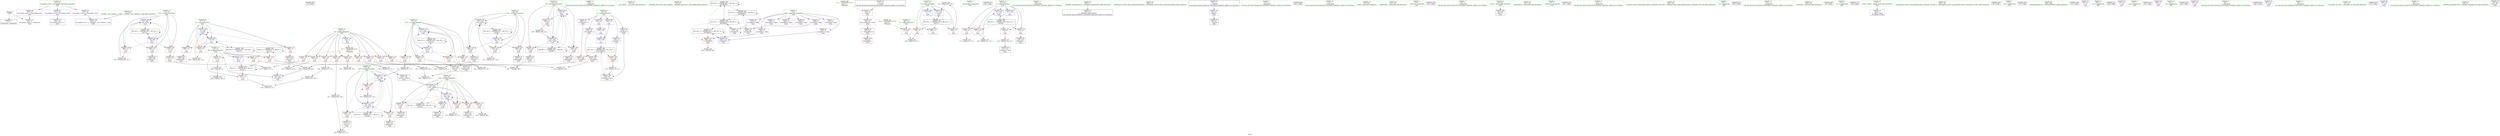 digraph "SVFG" {
	label="SVFG";

	Node0x55ca59a8d4d0 [shape=record,color=grey,label="{NodeID: 0\nNullPtr}"];
	Node0x55ca59a8d4d0 -> Node0x55ca59aaca70[style=solid];
	Node0x55ca59a8d4d0 -> Node0x55ca59ab32a0[style=solid];
	Node0x55ca59ae1320 [shape=record,color=black,label="{NodeID: 346\n47 = PHI()\n}"];
	Node0x55ca59ab08f0 [shape=record,color=grey,label="{NodeID: 263\n246 = cmp(245, 11, )\n}"];
	Node0x55ca59ab08f0 -> Node0x55ca597a8090[style=solid];
	Node0x55ca59ab4580 [shape=record,color=blue,label="{NodeID: 180\n85\<--88\nj83\<--\nmain\n}"];
	Node0x55ca59ab4580 -> Node0x55ca59ab2880[style=dashed];
	Node0x55ca59ab4580 -> Node0x55ca59ab2950[style=dashed];
	Node0x55ca59ab4580 -> Node0x55ca59ab2a20[style=dashed];
	Node0x55ca59ab4580 -> Node0x55ca59ab4580[style=dashed];
	Node0x55ca59ab4580 -> Node0x55ca59ab4650[style=dashed];
	Node0x55ca59ab4580 -> Node0x55ca59acfa00[style=dashed];
	Node0x55ca59aac030 [shape=record,color=purple,label="{NodeID: 97\n351\<--35\nllvm.global_ctors_0\<--llvm.global_ctors\nGlob }"];
	Node0x55ca59aac030 -> Node0x55ca59ab30a0[style=solid];
	Node0x55ca59a8cf10 [shape=record,color=green,label="{NodeID: 14\n104\<--1\n\<--dummyObj\nCan only get source location for instruction, argument, global var or function.}"];
	Node0x55ca59aabc00 [shape=record,color=red,label="{NodeID: 111\n154\<--13\n\<--M\nmain\n}"];
	Node0x55ca59aabc00 -> Node0x55ca59ab0470[style=solid];
	Node0x55ca59a87070 [shape=record,color=green,label="{NodeID: 28\n50\<--51\n__cxa_atexit\<--__cxa_atexit_field_insensitive\n}"];
	Node0x55ca59ab1840 [shape=record,color=red,label="{NodeID: 125\n185\<--73\n\<--i19\nmain\n}"];
	Node0x55ca59ab1840 -> Node0x55ca59aad420[style=solid];
	Node0x55ca59aab340 [shape=record,color=green,label="{NodeID: 42\n91\<--92\n_ZNSt8ios_base15sync_with_stdioEb\<--_ZNSt8ios_base15sync_with_stdioEb_field_insensitive\n}"];
	Node0x55ca59acff00 [shape=record,color=black,label="{NodeID: 305\nMR_30V_2 = PHI(MR_30V_3, MR_30V_1, )\npts\{90000 \}\n}"];
	Node0x55ca59acff00 -> Node0x55ca59ac4700[style=dashed];
	Node0x55ca59acff00 -> Node0x55ca59acb310[style=dashed];
	Node0x55ca59acff00 -> Node0x55ca59acff00[style=dashed];
	Node0x55ca59ab23a0 [shape=record,color=red,label="{NodeID: 139\n257\<--81\n\<--i59\nmain\n}"];
	Node0x55ca59ab23a0 -> Node0x55ca59aadaa0[style=solid];
	Node0x55ca59aacf40 [shape=record,color=black,label="{NodeID: 56\n95\<--94\n\<--vbase.offset.ptr\nmain\n}"];
	Node0x55ca59aacf40 -> Node0x55ca59ab2af0[style=solid];
	Node0x55ca59ab83c0 [shape=record,color=grey,label="{NodeID: 236\n274 = Binary(273, 275, )\n}"];
	Node0x55ca59ab83c0 -> Node0x55ca59ab43e0[style=solid];
	Node0x55ca59ab2f00 [shape=record,color=blue,label="{NodeID: 153\n10\<--11\nB\<--\nGlob }"];
	Node0x55ca59ab2f00 -> Node0x55ca59ad0f20[style=dashed];
	Node0x55ca59aadaa0 [shape=record,color=black,label="{NodeID: 70\n258\<--257\nidxprom69\<--\nmain\n}"];
	Node0x55ca59ab98c0 [shape=record,color=grey,label="{NodeID: 250\n321 = Binary(320, 116, )\n}"];
	Node0x55ca59ab98c0 -> Node0x55ca59ab47f0[style=solid];
	Node0x55ca59ab3af0 [shape=record,color=blue,label="{NodeID: 167\n190\<--88\narrayidx30\<--\nmain\n}"];
	Node0x55ca59ab3af0 -> Node0x55ca59acb310[style=dashed];
	Node0x55ca59aae600 [shape=record,color=purple,label="{NodeID: 84\n297\<--8\narrayidx91\<--edge\nmain\n}"];
	Node0x55ca59aae600 -> Node0x55ca59ab2e30[style=solid];
	Node0x55ca59a86990 [shape=record,color=green,label="{NodeID: 1\n7\<--1\n__dso_handle\<--dummyObj\nGlob }"];
	Node0x55ca59ae13f0 [shape=record,color=black,label="{NodeID: 347\n302 = PHI()\n}"];
	Node0x55ca59ab0a70 [shape=record,color=grey,label="{NodeID: 264\n111 = cmp(110, 112, )\n}"];
	Node0x55ca59ab4650 [shape=record,color=blue,label="{NodeID: 181\n85\<--309\nj83\<--inc99\nmain\n}"];
	Node0x55ca59ab4650 -> Node0x55ca59ab2880[style=dashed];
	Node0x55ca59ab4650 -> Node0x55ca59ab2950[style=dashed];
	Node0x55ca59ab4650 -> Node0x55ca59ab2a20[style=dashed];
	Node0x55ca59ab4650 -> Node0x55ca59ab4580[style=dashed];
	Node0x55ca59ab4650 -> Node0x55ca59ab4650[style=dashed];
	Node0x55ca59ab4650 -> Node0x55ca59acfa00[style=dashed];
	Node0x55ca59aac130 [shape=record,color=purple,label="{NodeID: 98\n352\<--35\nllvm.global_ctors_1\<--llvm.global_ctors\nGlob }"];
	Node0x55ca59aac130 -> Node0x55ca59ab31a0[style=solid];
	Node0x55ca59a8aaf0 [shape=record,color=green,label="{NodeID: 15\n108\<--1\n\<--dummyObj\nCan only get source location for instruction, argument, global var or function.}"];
	Node0x55ca59aabcd0 [shape=record,color=red,label="{NodeID: 112\n245\<--13\n\<--M\nmain\n}"];
	Node0x55ca59aabcd0 -> Node0x55ca59ab08f0[style=solid];
	Node0x55ca59a8b710 [shape=record,color=green,label="{NodeID: 29\n49\<--55\n_ZNSt8ios_base4InitD1Ev\<--_ZNSt8ios_base4InitD1Ev_field_insensitive\n}"];
	Node0x55ca59a8b710 -> Node0x55ca59aacd70[style=solid];
	Node0x55ca59ab1910 [shape=record,color=red,label="{NodeID: 126\n198\<--73\n\<--i19\nmain\n}"];
	Node0x55ca59ab1910 -> Node0x55ca59ab8fc0[style=solid];
	Node0x55ca59aab3d0 [shape=record,color=green,label="{NodeID: 43\n100\<--101\n_ZNSt9basic_iosIcSt11char_traitsIcEE3tieEPSo\<--_ZNSt9basic_iosIcSt11char_traitsIcEE3tieEPSo_field_insensitive\n}"];
	Node0x55ca59ad0400 [shape=record,color=yellow,style=double,label="{NodeID: 306\n2V_1 = ENCHI(MR_2V_0)\npts\{1 \}\nFun[main]}"];
	Node0x55ca59ad0400 -> Node0x55ca59ab1020[style=dashed];
	Node0x55ca59ab2470 [shape=record,color=red,label="{NodeID: 140\n264\<--81\n\<--i59\nmain\n}"];
	Node0x55ca59ab2470 -> Node0x55ca59aadb70[style=solid];
	Node0x55ca59aad010 [shape=record,color=black,label="{NodeID: 57\n98\<--97\n\<--add.ptr\nmain\n}"];
	Node0x55ca59ab8540 [shape=record,color=grey,label="{NodeID: 237\n261 = Binary(260, 104, )\n}"];
	Node0x55ca59ab2fd0 [shape=record,color=blue,label="{NodeID: 154\n13\<--11\nM\<--\nGlob }"];
	Node0x55ca59ab2fd0 -> Node0x55ca59acd200[style=dashed];
	Node0x55ca59aadb70 [shape=record,color=black,label="{NodeID: 71\n265\<--264\nidxprom73\<--\nmain\n}"];
	Node0x55ca59ab9a40 [shape=record,color=grey,label="{NodeID: 251\n120 = Binary(119, 121, )\n}"];
	Node0x55ca59ab9a40 -> Node0x55ca59ab36e0[style=solid];
	Node0x55ca59ab3bc0 [shape=record,color=blue,label="{NodeID: 168\n75\<--194\nj\<--inc32\nmain\n}"];
	Node0x55ca59ab3bc0 -> Node0x55ca59ab19e0[style=dashed];
	Node0x55ca59ab3bc0 -> Node0x55ca59ab1ab0[style=dashed];
	Node0x55ca59ab3bc0 -> Node0x55ca59ab1b80[style=dashed];
	Node0x55ca59ab3bc0 -> Node0x55ca59ab3a20[style=dashed];
	Node0x55ca59ab3bc0 -> Node0x55ca59ab3bc0[style=dashed];
	Node0x55ca59ab3bc0 -> Node0x55ca59ace100[style=dashed];
	Node0x55ca59aae6d0 [shape=record,color=purple,label="{NodeID: 85\n102\<--15\n\<--f\nmain\n}"];
	Node0x55ca59aae6d0 -> Node0x55ca59ab3470[style=solid];
	Node0x55ca59a868b0 [shape=record,color=green,label="{NodeID: 2\n11\<--1\n\<--dummyObj\nCan only get source location for instruction, argument, global var or function.}"];
	Node0x55ca59ae14f0 [shape=record,color=black,label="{NodeID: 348\n305 = PHI()\n}"];
	Node0x55ca59ab0bf0 [shape=record,color=grey,label="{NodeID: 265\n138 = cmp(136, 137, )\n}"];
	Node0x55ca59ab4720 [shape=record,color=blue,label="{NodeID: 182\n83\<--315\ni78\<--inc103\nmain\n}"];
	Node0x55ca59ab4720 -> Node0x55ca59ab2610[style=dashed];
	Node0x55ca59ab4720 -> Node0x55ca59ab26e0[style=dashed];
	Node0x55ca59ab4720 -> Node0x55ca59ab27b0[style=dashed];
	Node0x55ca59ab4720 -> Node0x55ca59ab4720[style=dashed];
	Node0x55ca59ab4720 -> Node0x55ca59acf500[style=dashed];
	Node0x55ca59aac230 [shape=record,color=purple,label="{NodeID: 99\n353\<--35\nllvm.global_ctors_2\<--llvm.global_ctors\nGlob }"];
	Node0x55ca59aac230 -> Node0x55ca59ab32a0[style=solid];
	Node0x55ca59a8abc0 [shape=record,color=green,label="{NodeID: 16\n112\<--1\n\<--dummyObj\nCan only get source location for instruction, argument, global var or function.}"];
	Node0x55ca59aabda0 [shape=record,color=red,label="{NodeID: 113\n250\<--13\n\<--M\nmain\n}"];
	Node0x55ca59aabda0 -> Node0x55ca59ab02f0[style=solid];
	Node0x55ca59a8b7e0 [shape=record,color=green,label="{NodeID: 30\n62\<--63\nmain\<--main_field_insensitive\n}"];
	Node0x55ca59ab19e0 [shape=record,color=red,label="{NodeID: 127\n180\<--75\n\<--j\nmain\n}"];
	Node0x55ca59ab19e0 -> Node0x55ca59aad350[style=solid];
	Node0x55ca59aab460 [shape=record,color=green,label="{NodeID: 44\n132\<--133\n_ZNSirsERi\<--_ZNSirsERi_field_insensitive\n}"];
	Node0x55ca59ad0f20 [shape=record,color=yellow,style=double,label="{NodeID: 307\n4V_1 = ENCHI(MR_4V_0)\npts\{12 \}\nFun[main]}"];
	Node0x55ca59ad0f20 -> Node0x55ca59aac4d0[style=dashed];
	Node0x55ca59ad0f20 -> Node0x55ca59aac5a0[style=dashed];
	Node0x55ca59ad0f20 -> Node0x55ca59aac670[style=dashed];
	Node0x55ca59ad0f20 -> Node0x55ca59aab720[style=dashed];
	Node0x55ca59ad0f20 -> Node0x55ca59aab7f0[style=dashed];
	Node0x55ca59ad0f20 -> Node0x55ca59aab8c0[style=dashed];
	Node0x55ca59ad0f20 -> Node0x55ca59aab990[style=dashed];
	Node0x55ca59ad0f20 -> Node0x55ca59aaba60[style=dashed];
	Node0x55ca59ad0f20 -> Node0x55ca59aabb30[style=dashed];
	Node0x55ca59ab2540 [shape=record,color=red,label="{NodeID: 141\n273\<--81\n\<--i59\nmain\n}"];
	Node0x55ca59ab2540 -> Node0x55ca59ab83c0[style=solid];
	Node0x55ca59aad0e0 [shape=record,color=black,label="{NodeID: 58\n117\<--115\nidxprom\<--sub\nmain\n}"];
	Node0x55ca59ab86c0 [shape=record,color=grey,label="{NodeID: 238\n194 = Binary(193, 116, )\n}"];
	Node0x55ca59ab86c0 -> Node0x55ca59ab3bc0[style=solid];
	Node0x55ca59ab30a0 [shape=record,color=blue,label="{NodeID: 155\n351\<--36\nllvm.global_ctors_0\<--\nGlob }"];
	Node0x55ca59aadc40 [shape=record,color=black,label="{NodeID: 72\n281\<--280\nconv80\<--\nmain\n}"];
	Node0x55ca59aadc40 -> Node0x55ca59aba040[style=solid];
	Node0x55ca59ab9bc0 [shape=record,color=grey,label="{NodeID: 252\n115 = Binary(114, 116, )\n}"];
	Node0x55ca59ab9bc0 -> Node0x55ca59aad0e0[style=solid];
	Node0x55ca59ab3c90 [shape=record,color=blue,label="{NodeID: 169\n73\<--199\ni19\<--inc35\nmain\n}"];
	Node0x55ca59ab3c90 -> Node0x55ca59ab1770[style=dashed];
	Node0x55ca59ab3c90 -> Node0x55ca59ab1840[style=dashed];
	Node0x55ca59ab3c90 -> Node0x55ca59ab1910[style=dashed];
	Node0x55ca59ab3c90 -> Node0x55ca59ab3c90[style=dashed];
	Node0x55ca59ab3c90 -> Node0x55ca59acdc00[style=dashed];
	Node0x55ca59aae7a0 [shape=record,color=purple,label="{NodeID: 86\n105\<--15\n\<--f\nmain\n}"];
	Node0x55ca59aae7a0 -> Node0x55ca59ab3540[style=solid];
	Node0x55ca59a8b320 [shape=record,color=green,label="{NodeID: 3\n19\<--1\n_ZSt3cin\<--dummyObj\nGlob }"];
	Node0x55ca59ae15f0 [shape=record,color=black,label="{NodeID: 349\n312 = PHI()\n}"];
	Node0x55ca59ab0d70 [shape=record,color=grey,label="{NodeID: 266\n299 = cmp(298, 88, )\n}"];
	Node0x55ca59ab47f0 [shape=record,color=blue,label="{NodeID: 183\n71\<--321\nt\<--inc107\nmain\n}"];
	Node0x55ca59ab47f0 -> Node0x55ca59acd700[style=dashed];
	Node0x55ca59aac330 [shape=record,color=purple,label="{NodeID: 100\n94\<--93\nvbase.offset.ptr\<--vtable\nmain\n}"];
	Node0x55ca59aac330 -> Node0x55ca59aacf40[style=solid];
	Node0x55ca59a8ac90 [shape=record,color=green,label="{NodeID: 17\n116\<--1\n\<--dummyObj\nCan only get source location for instruction, argument, global var or function.}"];
	Node0x55ca59aabe70 [shape=record,color=red,label="{NodeID: 114\n268\<--13\n\<--M\nmain\n}"];
	Node0x55ca59aabe70 -> Node0x55ca59ab92c0[style=solid];
	Node0x55ca59a8b8b0 [shape=record,color=green,label="{NodeID: 31\n65\<--66\nretval\<--retval_field_insensitive\nmain\n}"];
	Node0x55ca59a8b8b0 -> Node0x55ca59ab33a0[style=solid];
	Node0x55ca59ab1ab0 [shape=record,color=red,label="{NodeID: 128\n188\<--75\n\<--j\nmain\n}"];
	Node0x55ca59ab1ab0 -> Node0x55ca59aad4f0[style=solid];
	Node0x55ca59aab4f0 [shape=record,color=green,label="{NodeID: 45\n141\<--142\n_ZNSirsERx\<--_ZNSirsERx_field_insensitive\n}"];
	Node0x55ca59ab2610 [shape=record,color=red,label="{NodeID: 142\n280\<--83\n\<--i78\nmain\n}"];
	Node0x55ca59ab2610 -> Node0x55ca59aadc40[style=solid];
	Node0x55ca59aad1b0 [shape=record,color=black,label="{NodeID: 59\n123\<--122\nidxprom2\<--\nmain\n}"];
	Node0x55ca59ab8840 [shape=record,color=grey,label="{NodeID: 239\n234 = Binary(233, 116, )\n}"];
	Node0x55ca59ab8840 -> Node0x55ca59ab40a0[style=solid];
	Node0x55ca59ab31a0 [shape=record,color=blue,label="{NodeID: 156\n352\<--37\nllvm.global_ctors_1\<--_GLOBAL__sub_I_darkhh_1_0.cpp\nGlob }"];
	Node0x55ca59aadd10 [shape=record,color=black,label="{NodeID: 73\n288\<--287\nconv85\<--\nmain\n}"];
	Node0x55ca59aadd10 -> Node0x55ca59ab0170[style=solid];
	Node0x55ca59ab9d40 [shape=record,color=grey,label="{NodeID: 253\n128 = Binary(127, 116, )\n}"];
	Node0x55ca59ab9d40 -> Node0x55ca59ab37b0[style=solid];
	Node0x55ca59ab3d60 [shape=record,color=blue,label="{NodeID: 170\n77\<--88\ni37\<--\nmain\n}"];
	Node0x55ca59ab3d60 -> Node0x55ca59ab1c50[style=dashed];
	Node0x55ca59ab3d60 -> Node0x55ca59ab1d20[style=dashed];
	Node0x55ca59ab3d60 -> Node0x55ca59ab1df0[style=dashed];
	Node0x55ca59ab3d60 -> Node0x55ca59ab1ec0[style=dashed];
	Node0x55ca59ab3d60 -> Node0x55ca59ab40a0[style=dashed];
	Node0x55ca59ab3d60 -> Node0x55ca59ace600[style=dashed];
	Node0x55ca59aae870 [shape=record,color=purple,label="{NodeID: 87\n118\<--15\narrayidx\<--f\nmain\n}"];
	Node0x55ca59aae870 -> Node0x55ca59ab2bc0[style=solid];
	Node0x55ca59a8b1a0 [shape=record,color=green,label="{NodeID: 4\n22\<--1\n_ZSt4cout\<--dummyObj\nGlob }"];
	Node0x55ca59ae16f0 [shape=record,color=black,label="{NodeID: 350\n161 = PHI()\n}"];
	Node0x55ca59aac400 [shape=record,color=purple,label="{NodeID: 101\n97\<--20\nadd.ptr\<--\nmain\n}"];
	Node0x55ca59aac400 -> Node0x55ca59aad010[style=solid];
	Node0x55ca59a8c9d0 [shape=record,color=green,label="{NodeID: 18\n121\<--1\n\<--dummyObj\nCan only get source location for instruction, argument, global var or function.}"];
	Node0x55ca59ab1020 [shape=record,color=red,label="{NodeID: 115\n93\<--21\nvtable\<--\nmain\n}"];
	Node0x55ca59ab1020 -> Node0x55ca59aac330[style=solid];
	Node0x55ca59a8b980 [shape=record,color=green,label="{NodeID: 32\n67\<--68\ni\<--i_field_insensitive\nmain\n}"];
	Node0x55ca59a8b980 -> Node0x55ca59ab10f0[style=solid];
	Node0x55ca59a8b980 -> Node0x55ca59ab11c0[style=solid];
	Node0x55ca59a8b980 -> Node0x55ca59ab1290[style=solid];
	Node0x55ca59a8b980 -> Node0x55ca59ab1360[style=solid];
	Node0x55ca59a8b980 -> Node0x55ca59ab3610[style=solid];
	Node0x55ca59a8b980 -> Node0x55ca59ab37b0[style=solid];
	Node0x55ca59ab1b80 [shape=record,color=red,label="{NodeID: 129\n193\<--75\n\<--j\nmain\n}"];
	Node0x55ca59ab1b80 -> Node0x55ca59ab86c0[style=solid];
	Node0x55ca59aab580 [shape=record,color=green,label="{NodeID: 46\n146\<--147\n_ZStlsISt11char_traitsIcEERSt13basic_ostreamIcT_ES5_PKc\<--_ZStlsISt11char_traitsIcEERSt13basic_ostreamIcT_ES5_PKc_field_insensitive\n}"];
	Node0x55ca59ab26e0 [shape=record,color=red,label="{NodeID: 143\n292\<--83\n\<--i78\nmain\n}"];
	Node0x55ca59ab26e0 -> Node0x55ca59aadde0[style=solid];
	Node0x55ca59aad280 [shape=record,color=black,label="{NodeID: 60\n174\<--173\nconv\<--\nmain\n}"];
	Node0x55ca59aad280 -> Node0x55ca59aba1c0[style=solid];
	Node0x55ca59ab89c0 [shape=record,color=grey,label="{NodeID: 240\n156 = Binary(155, 121, )\n}"];
	Node0x55ca59ab89c0 -> Node0x55ca59ab9140[style=solid];
	Node0x55ca59ab32a0 [shape=record,color=blue, style = dotted,label="{NodeID: 157\n353\<--3\nllvm.global_ctors_2\<--dummyVal\nGlob }"];
	Node0x55ca59aadde0 [shape=record,color=black,label="{NodeID: 74\n293\<--292\nidxprom88\<--\nmain\n}"];
	Node0x55ca59ab9ec0 [shape=record,color=grey,label="{NodeID: 254\n218 = cmp(215, 217, )\n}"];
	Node0x55ca59ab3e30 [shape=record,color=blue,label="{NodeID: 171\n79\<--211\nj43\<--add\nmain\n}"];
	Node0x55ca59ab3e30 -> Node0x55ca59ab1f90[style=dashed];
	Node0x55ca59ab3e30 -> Node0x55ca59ab2060[style=dashed];
	Node0x55ca59ab3e30 -> Node0x55ca59ab2130[style=dashed];
	Node0x55ca59ab3e30 -> Node0x55ca59ab3e30[style=dashed];
	Node0x55ca59ab3e30 -> Node0x55ca59ab3fd0[style=dashed];
	Node0x55ca59ab3e30 -> Node0x55ca59aceb00[style=dashed];
	Node0x55ca59aae940 [shape=record,color=purple,label="{NodeID: 88\n124\<--15\narrayidx3\<--f\nmain\n}"];
	Node0x55ca59aae940 -> Node0x55ca59ab36e0[style=solid];
	Node0x55ca59a8b230 [shape=record,color=green,label="{NodeID: 5\n23\<--1\n.str\<--dummyObj\nGlob }"];
	Node0x55ca59ae1850 [shape=record,color=black,label="{NodeID: 351\n162 = PHI()\n}"];
	Node0x55ca59aac4d0 [shape=record,color=red,label="{NodeID: 102\n155\<--10\n\<--B\nmain\n}"];
	Node0x55ca59aac4d0 -> Node0x55ca59ab89c0[style=solid];
	Node0x55ca59a8caa0 [shape=record,color=green,label="{NodeID: 19\n275\<--1\n\<--dummyObj\nCan only get source location for instruction, argument, global var or function.}"];
	Node0x55ca59ab10f0 [shape=record,color=red,label="{NodeID: 116\n110\<--67\n\<--i\nmain\n}"];
	Node0x55ca59ab10f0 -> Node0x55ca59ab0a70[style=solid];
	Node0x55ca59a8ba50 [shape=record,color=green,label="{NodeID: 33\n69\<--70\nT\<--T_field_insensitive\nmain\n}"];
	Node0x55ca59a8ba50 -> Node0x55ca59ab1430[style=solid];
	Node0x55ca59acd200 [shape=record,color=black,label="{NodeID: 296\nMR_6V_2 = PHI(MR_6V_3, MR_6V_1, )\npts\{14 \}\n}"];
	Node0x55ca59acd200 -> Node0x55ca59aabc00[style=dashed];
	Node0x55ca59acd200 -> Node0x55ca59acb400[style=dashed];
	Node0x55ca59acd200 -> Node0x55ca59acd200[style=dashed];
	Node0x55ca59ab1c50 [shape=record,color=red,label="{NodeID: 130\n204\<--77\n\<--i37\nmain\n}"];
	Node0x55ca59ab1c50 -> Node0x55ca59aad5c0[style=solid];
	Node0x55ca59aab650 [shape=record,color=green,label="{NodeID: 47\n150\<--151\n_ZNSolsEi\<--_ZNSolsEi_field_insensitive\n}"];
	Node0x55ca59ab27b0 [shape=record,color=red,label="{NodeID: 144\n314\<--83\n\<--i78\nmain\n}"];
	Node0x55ca59ab27b0 -> Node0x55ca59ab9740[style=solid];
	Node0x55ca59aad350 [shape=record,color=black,label="{NodeID: 61\n181\<--180\nconv24\<--\nmain\n}"];
	Node0x55ca59aad350 -> Node0x55ca59aafff0[style=solid];
	Node0x55ca59ab8b40 [shape=record,color=grey,label="{NodeID: 241\n229 = Binary(228, 116, )\n}"];
	Node0x55ca59ab8b40 -> Node0x55ca59ab3fd0[style=solid];
	Node0x55ca59ab33a0 [shape=record,color=blue,label="{NodeID: 158\n65\<--88\nretval\<--\nmain\n}"];
	Node0x55ca59aadeb0 [shape=record,color=black,label="{NodeID: 75\n296\<--295\nidxprom90\<--\nmain\n}"];
	Node0x55ca59ae0af0 [shape=record,color=black,label="{NodeID: 338\n99 = PHI()\n}"];
	Node0x55ca59aba040 [shape=record,color=grey,label="{NodeID: 255\n283 = cmp(281, 282, )\n}"];
	Node0x55ca59ab3f00 [shape=record,color=blue,label="{NodeID: 172\n225\<--116\narrayidx52\<--\nmain\n}"];
	Node0x55ca59ab3f00 -> Node0x55ca59ab3f00[style=dashed];
	Node0x55ca59ab3f00 -> Node0x55ca59ac4700[style=dashed];
	Node0x55ca59aaea10 [shape=record,color=purple,label="{NodeID: 89\n253\<--15\narrayidx66\<--f\nmain\n}"];
	Node0x55ca59aaea10 -> Node0x55ca59ab2c90[style=solid];
	Node0x55ca59a8a940 [shape=record,color=green,label="{NodeID: 6\n25\<--1\n.str.1\<--dummyObj\nGlob }"];
	Node0x55ca59ae1920 [shape=record,color=black,label="{NodeID: 352\n169 = PHI()\n}"];
	Node0x55ca59ac4700 [shape=record,color=black,label="{NodeID: 269\nMR_30V_7 = PHI(MR_30V_8, MR_30V_4, )\npts\{90000 \}\n}"];
	Node0x55ca59ac4700 -> Node0x55ca59ab2e30[style=dashed];
	Node0x55ca59ac4700 -> Node0x55ca59ab3f00[style=dashed];
	Node0x55ca59ac4700 -> Node0x55ca59ab4240[style=dashed];
	Node0x55ca59ac4700 -> Node0x55ca59ac4700[style=dashed];
	Node0x55ca59ac4700 -> Node0x55ca59ac5100[style=dashed];
	Node0x55ca59ac4700 -> Node0x55ca59acff00[style=dashed];
	Node0x55ca59aac5a0 [shape=record,color=red,label="{NodeID: 103\n175\<--10\n\<--B\nmain\n}"];
	Node0x55ca59aac5a0 -> Node0x55ca59aba1c0[style=solid];
	Node0x55ca59a8cb70 [shape=record,color=green,label="{NodeID: 20\n4\<--6\n_ZStL8__ioinit\<--_ZStL8__ioinit_field_insensitive\nGlob }"];
	Node0x55ca59a8cb70 -> Node0x55ca59aadf80[style=solid];
	Node0x55ca59ab11c0 [shape=record,color=red,label="{NodeID: 117\n114\<--67\n\<--i\nmain\n}"];
	Node0x55ca59ab11c0 -> Node0x55ca59ab9bc0[style=solid];
	Node0x55ca59a8bb20 [shape=record,color=green,label="{NodeID: 34\n71\<--72\nt\<--t_field_insensitive\nmain\n}"];
	Node0x55ca59a8bb20 -> Node0x55ca59ab1500[style=solid];
	Node0x55ca59a8bb20 -> Node0x55ca59ab15d0[style=solid];
	Node0x55ca59a8bb20 -> Node0x55ca59ab16a0[style=solid];
	Node0x55ca59a8bb20 -> Node0x55ca59ab3880[style=solid];
	Node0x55ca59a8bb20 -> Node0x55ca59ab47f0[style=solid];
	Node0x55ca59acd700 [shape=record,color=black,label="{NodeID: 297\nMR_14V_3 = PHI(MR_14V_4, MR_14V_2, )\npts\{72 \}\n}"];
	Node0x55ca59acd700 -> Node0x55ca59ab1500[style=dashed];
	Node0x55ca59acd700 -> Node0x55ca59ab15d0[style=dashed];
	Node0x55ca59acd700 -> Node0x55ca59ab16a0[style=dashed];
	Node0x55ca59acd700 -> Node0x55ca59ab47f0[style=dashed];
	Node0x55ca59ab1d20 [shape=record,color=red,label="{NodeID: 131\n210\<--77\n\<--i37\nmain\n}"];
	Node0x55ca59ab1d20 -> Node0x55ca59ab95c0[style=solid];
	Node0x55ca59aac770 [shape=record,color=green,label="{NodeID: 48\n163\<--164\n_ZSt4endlIcSt11char_traitsIcEERSt13basic_ostreamIT_T0_ES6_\<--_ZSt4endlIcSt11char_traitsIcEERSt13basic_ostreamIT_T0_ES6__field_insensitive\n}"];
	Node0x55ca59ad12a0 [shape=record,color=yellow,style=double,label="{NodeID: 311\n12V_1 = ENCHI(MR_12V_0)\npts\{70 \}\nFun[main]}"];
	Node0x55ca59ad12a0 -> Node0x55ca59ab1430[style=dashed];
	Node0x55ca59ab2880 [shape=record,color=red,label="{NodeID: 145\n287\<--85\n\<--j83\nmain\n}"];
	Node0x55ca59ab2880 -> Node0x55ca59aadd10[style=solid];
	Node0x55ca59aad420 [shape=record,color=black,label="{NodeID: 62\n186\<--185\nidxprom27\<--\nmain\n}"];
	Node0x55ca59ab8cc0 [shape=record,color=grey,label="{NodeID: 242\n238 = Binary(237, 121, )\n}"];
	Node0x55ca59ab8cc0 -> Node0x55ca59aad900[style=solid];
	Node0x55ca59ab3470 [shape=record,color=blue,label="{NodeID: 159\n102\<--104\n\<--\nmain\n}"];
	Node0x55ca59ab3470 -> Node0x55ca59ab3540[style=dashed];
	Node0x55ca59aadf80 [shape=record,color=purple,label="{NodeID: 76\n46\<--4\n\<--_ZStL8__ioinit\n__cxx_global_var_init\n}"];
	Node0x55ca59ae0bf0 [shape=record,color=black,label="{NodeID: 339\n89 = PHI()\n}"];
	Node0x55ca59aba1c0 [shape=record,color=grey,label="{NodeID: 256\n176 = cmp(174, 175, )\n}"];
	Node0x55ca59ab3fd0 [shape=record,color=blue,label="{NodeID: 173\n79\<--229\nj43\<--inc54\nmain\n}"];
	Node0x55ca59ab3fd0 -> Node0x55ca59ab1f90[style=dashed];
	Node0x55ca59ab3fd0 -> Node0x55ca59ab2060[style=dashed];
	Node0x55ca59ab3fd0 -> Node0x55ca59ab2130[style=dashed];
	Node0x55ca59ab3fd0 -> Node0x55ca59ab3e30[style=dashed];
	Node0x55ca59ab3fd0 -> Node0x55ca59ab3fd0[style=dashed];
	Node0x55ca59ab3fd0 -> Node0x55ca59aceb00[style=dashed];
	Node0x55ca59aaeae0 [shape=record,color=purple,label="{NodeID: 90\n266\<--15\narrayidx74\<--f\nmain\n}"];
	Node0x55ca59aaeae0 -> Node0x55ca59ab2d60[style=solid];
	Node0x55ca59a8a9d0 [shape=record,color=green,label="{NodeID: 7\n27\<--1\n.str.2\<--dummyObj\nGlob }"];
	Node0x55ca59ae1a50 [shape=record,color=black,label="{NodeID: 353\n170 = PHI()\n}"];
	Node0x55ca59aac670 [shape=record,color=red,label="{NodeID: 104\n182\<--10\n\<--B\nmain\n}"];
	Node0x55ca59aac670 -> Node0x55ca59aafff0[style=solid];
	Node0x55ca59a8bec0 [shape=record,color=green,label="{NodeID: 21\n8\<--9\nedge\<--edge_field_insensitive\nGlob }"];
	Node0x55ca59a8bec0 -> Node0x55ca59aae050[style=solid];
	Node0x55ca59a8bec0 -> Node0x55ca59aae120[style=solid];
	Node0x55ca59a8bec0 -> Node0x55ca59aae1f0[style=solid];
	Node0x55ca59a8bec0 -> Node0x55ca59aae2c0[style=solid];
	Node0x55ca59a8bec0 -> Node0x55ca59aae390[style=solid];
	Node0x55ca59a8bec0 -> Node0x55ca59aae460[style=solid];
	Node0x55ca59a8bec0 -> Node0x55ca59aae530[style=solid];
	Node0x55ca59a8bec0 -> Node0x55ca59aae600[style=solid];
	Node0x55ca59ab1290 [shape=record,color=red,label="{NodeID: 118\n122\<--67\n\<--i\nmain\n}"];
	Node0x55ca59ab1290 -> Node0x55ca59aad1b0[style=solid];
	Node0x55ca59a8bbf0 [shape=record,color=green,label="{NodeID: 35\n73\<--74\ni19\<--i19_field_insensitive\nmain\n}"];
	Node0x55ca59a8bbf0 -> Node0x55ca59ab1770[style=solid];
	Node0x55ca59a8bbf0 -> Node0x55ca59ab1840[style=solid];
	Node0x55ca59a8bbf0 -> Node0x55ca59ab1910[style=solid];
	Node0x55ca59a8bbf0 -> Node0x55ca59ab3950[style=solid];
	Node0x55ca59a8bbf0 -> Node0x55ca59ab3c90[style=solid];
	Node0x55ca59acdc00 [shape=record,color=black,label="{NodeID: 298\nMR_16V_2 = PHI(MR_16V_3, MR_16V_1, )\npts\{74 \}\n}"];
	Node0x55ca59acdc00 -> Node0x55ca59ab3950[style=dashed];
	Node0x55ca59acdc00 -> Node0x55ca59acdc00[style=dashed];
	Node0x55ca59ab1df0 [shape=record,color=red,label="{NodeID: 132\n220\<--77\n\<--i37\nmain\n}"];
	Node0x55ca59ab1df0 -> Node0x55ca59aad760[style=solid];
	Node0x55ca59aac870 [shape=record,color=green,label="{NodeID: 49\n165\<--166\n_ZNSolsEPFRSoS_E\<--_ZNSolsEPFRSoS_E_field_insensitive\n}"];
	Node0x55ca59ab2950 [shape=record,color=red,label="{NodeID: 146\n295\<--85\n\<--j83\nmain\n}"];
	Node0x55ca59ab2950 -> Node0x55ca59aadeb0[style=solid];
	Node0x55ca59aad4f0 [shape=record,color=black,label="{NodeID: 63\n189\<--188\nidxprom29\<--\nmain\n}"];
	Node0x55ca59ab8e40 [shape=record,color=grey,label="{NodeID: 243\n309 = Binary(308, 116, )\n}"];
	Node0x55ca59ab8e40 -> Node0x55ca59ab4650[style=solid];
	Node0x55ca59ab3540 [shape=record,color=blue,label="{NodeID: 160\n105\<--104\n\<--\nmain\n}"];
	Node0x55ca59ab3540 -> Node0x55ca59ac9c00[style=dashed];
	Node0x55ca59aae050 [shape=record,color=purple,label="{NodeID: 77\n187\<--8\narrayidx28\<--edge\nmain\n}"];
	Node0x55ca59ae0cf0 [shape=record,color=black,label="{NodeID: 340\n131 = PHI()\n}"];
	Node0x55ca59aafff0 [shape=record,color=grey,label="{NodeID: 257\n183 = cmp(181, 182, )\n}"];
	Node0x55ca59ab40a0 [shape=record,color=blue,label="{NodeID: 174\n77\<--234\ni37\<--inc57\nmain\n}"];
	Node0x55ca59ab40a0 -> Node0x55ca59ab1c50[style=dashed];
	Node0x55ca59ab40a0 -> Node0x55ca59ab1d20[style=dashed];
	Node0x55ca59ab40a0 -> Node0x55ca59ab1df0[style=dashed];
	Node0x55ca59ab40a0 -> Node0x55ca59ab1ec0[style=dashed];
	Node0x55ca59ab40a0 -> Node0x55ca59ab40a0[style=dashed];
	Node0x55ca59ab40a0 -> Node0x55ca59ace600[style=dashed];
	Node0x55ca59aaebb0 [shape=record,color=purple,label="{NodeID: 91\n144\<--23\n\<--.str\nmain\n}"];
	Node0x55ca59a874b0 [shape=record,color=green,label="{NodeID: 8\n29\<--1\n.str.3\<--dummyObj\nGlob }"];
	Node0x55ca59ac5100 [shape=record,color=black,label="{NodeID: 271\nMR_30V_12 = PHI(MR_30V_11, MR_30V_10, )\npts\{90000 \}\n}"];
	Node0x55ca59ac5100 -> Node0x55ca59ab2e30[style=dashed];
	Node0x55ca59ac5100 -> Node0x55ca59ab4240[style=dashed];
	Node0x55ca59ac5100 -> Node0x55ca59ac5100[style=dashed];
	Node0x55ca59ac5100 -> Node0x55ca59acff00[style=dashed];
	Node0x55ca59aab720 [shape=record,color=red,label="{NodeID: 105\n206\<--10\n\<--B\nmain\n}"];
	Node0x55ca59aab720 -> Node0x55ca59ab9440[style=solid];
	Node0x55ca59a8bf90 [shape=record,color=green,label="{NodeID: 22\n10\<--12\nB\<--B_field_insensitive\nGlob }"];
	Node0x55ca59a8bf90 -> Node0x55ca59aac4d0[style=solid];
	Node0x55ca59a8bf90 -> Node0x55ca59aac5a0[style=solid];
	Node0x55ca59a8bf90 -> Node0x55ca59aac670[style=solid];
	Node0x55ca59a8bf90 -> Node0x55ca59aab720[style=solid];
	Node0x55ca59a8bf90 -> Node0x55ca59aab7f0[style=solid];
	Node0x55ca59a8bf90 -> Node0x55ca59aab8c0[style=solid];
	Node0x55ca59a8bf90 -> Node0x55ca59aab990[style=solid];
	Node0x55ca59a8bf90 -> Node0x55ca59aaba60[style=solid];
	Node0x55ca59a8bf90 -> Node0x55ca59aabb30[style=solid];
	Node0x55ca59a8bf90 -> Node0x55ca59ab2f00[style=solid];
	Node0x55ca59ac9700 [shape=record,color=black,label="{NodeID: 285\nMR_10V_3 = PHI(MR_10V_4, MR_10V_2, )\npts\{68 \}\n}"];
	Node0x55ca59ac9700 -> Node0x55ca59ab10f0[style=dashed];
	Node0x55ca59ac9700 -> Node0x55ca59ab11c0[style=dashed];
	Node0x55ca59ac9700 -> Node0x55ca59ab1290[style=dashed];
	Node0x55ca59ac9700 -> Node0x55ca59ab1360[style=dashed];
	Node0x55ca59ac9700 -> Node0x55ca59ab37b0[style=dashed];
	Node0x55ca59ab1360 [shape=record,color=red,label="{NodeID: 119\n127\<--67\n\<--i\nmain\n}"];
	Node0x55ca59ab1360 -> Node0x55ca59ab9d40[style=solid];
	Node0x55ca59a8bcc0 [shape=record,color=green,label="{NodeID: 36\n75\<--76\nj\<--j_field_insensitive\nmain\n}"];
	Node0x55ca59a8bcc0 -> Node0x55ca59ab19e0[style=solid];
	Node0x55ca59a8bcc0 -> Node0x55ca59ab1ab0[style=solid];
	Node0x55ca59a8bcc0 -> Node0x55ca59ab1b80[style=solid];
	Node0x55ca59a8bcc0 -> Node0x55ca59ab3a20[style=solid];
	Node0x55ca59a8bcc0 -> Node0x55ca59ab3bc0[style=solid];
	Node0x55ca59ace100 [shape=record,color=black,label="{NodeID: 299\nMR_18V_2 = PHI(MR_18V_3, MR_18V_1, )\npts\{76 \}\n}"];
	Node0x55ca59ace100 -> Node0x55ca59ab3a20[style=dashed];
	Node0x55ca59ace100 -> Node0x55ca59ace100[style=dashed];
	Node0x55ca59ab1ec0 [shape=record,color=red,label="{NodeID: 133\n233\<--77\n\<--i37\nmain\n}"];
	Node0x55ca59ab1ec0 -> Node0x55ca59ab8840[style=solid];
	Node0x55ca59aac970 [shape=record,color=green,label="{NodeID: 50\n37\<--347\n_GLOBAL__sub_I_darkhh_1_0.cpp\<--_GLOBAL__sub_I_darkhh_1_0.cpp_field_insensitive\n}"];
	Node0x55ca59aac970 -> Node0x55ca59ab31a0[style=solid];
	Node0x55ca59ab2a20 [shape=record,color=red,label="{NodeID: 147\n308\<--85\n\<--j83\nmain\n}"];
	Node0x55ca59ab2a20 -> Node0x55ca59ab8e40[style=solid];
	Node0x55ca59aad5c0 [shape=record,color=black,label="{NodeID: 64\n205\<--204\nconv39\<--\nmain\n}"];
	Node0x55ca59aad5c0 -> Node0x55ca59ab05f0[style=solid];
	Node0x55ca59ab8fc0 [shape=record,color=grey,label="{NodeID: 244\n199 = Binary(198, 116, )\n}"];
	Node0x55ca59ab8fc0 -> Node0x55ca59ab3c90[style=solid];
	Node0x55ca59ab3610 [shape=record,color=blue,label="{NodeID: 161\n67\<--108\ni\<--\nmain\n}"];
	Node0x55ca59ab3610 -> Node0x55ca59ac9700[style=dashed];
	Node0x55ca59aae120 [shape=record,color=purple,label="{NodeID: 78\n190\<--8\narrayidx30\<--edge\nmain\n}"];
	Node0x55ca59aae120 -> Node0x55ca59ab3af0[style=solid];
	Node0x55ca59ae0df0 [shape=record,color=black,label="{NodeID: 341\n140 = PHI()\n}"];
	Node0x55ca59ab0170 [shape=record,color=grey,label="{NodeID: 258\n290 = cmp(288, 289, )\n}"];
	Node0x55ca59ab4170 [shape=record,color=blue,label="{NodeID: 175\n81\<--239\ni59\<--conv61\nmain\n}"];
	Node0x55ca59ab4170 -> Node0x55ca59ab2200[style=dashed];
	Node0x55ca59ab4170 -> Node0x55ca59ab22d0[style=dashed];
	Node0x55ca59ab4170 -> Node0x55ca59ab23a0[style=dashed];
	Node0x55ca59ab4170 -> Node0x55ca59ab2470[style=dashed];
	Node0x55ca59ab4170 -> Node0x55ca59ab2540[style=dashed];
	Node0x55ca59ab4170 -> Node0x55ca59ab43e0[style=dashed];
	Node0x55ca59ab4170 -> Node0x55ca59acf000[style=dashed];
	Node0x55ca59aaec80 [shape=record,color=purple,label="{NodeID: 92\n152\<--25\n\<--.str.1\nmain\n}"];
	Node0x55ca59a87540 [shape=record,color=green,label="{NodeID: 9\n31\<--1\n.str.4\<--dummyObj\nGlob }"];
	Node0x55ca59aab7f0 [shape=record,color=red,label="{NodeID: 106\n216\<--10\n\<--B\nmain\n}"];
	Node0x55ca59aab7f0 -> Node0x55ca59ab8240[style=solid];
	Node0x55ca59a8c060 [shape=record,color=green,label="{NodeID: 23\n13\<--14\nM\<--M_field_insensitive\nGlob }"];
	Node0x55ca59a8c060 -> Node0x55ca59aabc00[style=solid];
	Node0x55ca59a8c060 -> Node0x55ca59aabcd0[style=solid];
	Node0x55ca59a8c060 -> Node0x55ca59aabda0[style=solid];
	Node0x55ca59a8c060 -> Node0x55ca59aabe70[style=solid];
	Node0x55ca59a8c060 -> Node0x55ca59ab2fd0[style=solid];
	Node0x55ca59a8c060 -> Node0x55ca59ab4310[style=solid];
	Node0x55ca59ac9c00 [shape=record,color=black,label="{NodeID: 286\nMR_32V_4 = PHI(MR_32V_5, MR_32V_3, )\npts\{180000 \}\n}"];
	Node0x55ca59ac9c00 -> Node0x55ca59ab2bc0[style=dashed];
	Node0x55ca59ac9c00 -> Node0x55ca59ab2c90[style=dashed];
	Node0x55ca59ac9c00 -> Node0x55ca59ab2d60[style=dashed];
	Node0x55ca59ac9c00 -> Node0x55ca59ab36e0[style=dashed];
	Node0x55ca59ab1430 [shape=record,color=red,label="{NodeID: 120\n137\<--69\n\<--T\nmain\n}"];
	Node0x55ca59ab1430 -> Node0x55ca59ab0bf0[style=solid];
	Node0x55ca59a8bd90 [shape=record,color=green,label="{NodeID: 37\n77\<--78\ni37\<--i37_field_insensitive\nmain\n}"];
	Node0x55ca59a8bd90 -> Node0x55ca59ab1c50[style=solid];
	Node0x55ca59a8bd90 -> Node0x55ca59ab1d20[style=solid];
	Node0x55ca59a8bd90 -> Node0x55ca59ab1df0[style=solid];
	Node0x55ca59a8bd90 -> Node0x55ca59ab1ec0[style=solid];
	Node0x55ca59a8bd90 -> Node0x55ca59ab3d60[style=solid];
	Node0x55ca59a8bd90 -> Node0x55ca59ab40a0[style=solid];
	Node0x55ca59ace600 [shape=record,color=black,label="{NodeID: 300\nMR_20V_2 = PHI(MR_20V_3, MR_20V_1, )\npts\{78 \}\n}"];
	Node0x55ca59ace600 -> Node0x55ca59ab3d60[style=dashed];
	Node0x55ca59ace600 -> Node0x55ca59ace600[style=dashed];
	Node0x55ca59ab1f90 [shape=record,color=red,label="{NodeID: 134\n214\<--79\n\<--j43\nmain\n}"];
	Node0x55ca59ab1f90 -> Node0x55ca59aad690[style=solid];
	Node0x55ca59aaca70 [shape=record,color=black,label="{NodeID: 51\n2\<--3\ndummyVal\<--dummyVal\n}"];
	Node0x55ca59ab2af0 [shape=record,color=red,label="{NodeID: 148\n96\<--95\nvbase.offset\<--\nmain\n}"];
	Node0x55ca59aad690 [shape=record,color=black,label="{NodeID: 65\n215\<--214\nconv45\<--\nmain\n}"];
	Node0x55ca59aad690 -> Node0x55ca59ab9ec0[style=solid];
	Node0x55ca59ab9140 [shape=record,color=grey,label="{NodeID: 245\n157 = Binary(104, 156, )\n}"];
	Node0x55ca59ab9140 -> Node0x55ca59ab0470[style=solid];
	Node0x55ca59ab36e0 [shape=record,color=blue,label="{NodeID: 162\n124\<--120\narrayidx3\<--mul\nmain\n}"];
	Node0x55ca59ab36e0 -> Node0x55ca59ac9c00[style=dashed];
	Node0x55ca59aae1f0 [shape=record,color=purple,label="{NodeID: 79\n222\<--8\narrayidx50\<--edge\nmain\n}"];
	Node0x55ca59ae0f50 [shape=record,color=black,label="{NodeID: 342\n143 = PHI()\n}"];
	Node0x55ca59ab02f0 [shape=record,color=grey,label="{NodeID: 259\n255 = cmp(250, 254, )\n}"];
	Node0x55ca59ab4240 [shape=record,color=blue,label="{NodeID: 176\n262\<--116\narrayidx72\<--\nmain\n}"];
	Node0x55ca59ab4240 -> Node0x55ca59ac5100[style=dashed];
	Node0x55ca59aaed50 [shape=record,color=purple,label="{NodeID: 93\n160\<--27\n\<--.str.2\nmain\n}"];
	Node0x55ca59a8b4d0 [shape=record,color=green,label="{NodeID: 10\n33\<--1\n.str.5\<--dummyObj\nGlob }"];
	Node0x55ca59aab8c0 [shape=record,color=red,label="{NodeID: 107\n237\<--10\n\<--B\nmain\n}"];
	Node0x55ca59aab8c0 -> Node0x55ca59ab8cc0[style=solid];
	Node0x55ca59a86d30 [shape=record,color=green,label="{NodeID: 24\n15\<--18\nf\<--f_field_insensitive\nGlob }"];
	Node0x55ca59a86d30 -> Node0x55ca59aae6d0[style=solid];
	Node0x55ca59a86d30 -> Node0x55ca59aae7a0[style=solid];
	Node0x55ca59a86d30 -> Node0x55ca59aae870[style=solid];
	Node0x55ca59a86d30 -> Node0x55ca59aae940[style=solid];
	Node0x55ca59a86d30 -> Node0x55ca59aaea10[style=solid];
	Node0x55ca59a86d30 -> Node0x55ca59aaeae0[style=solid];
	Node0x55ca59ab1500 [shape=record,color=red,label="{NodeID: 121\n136\<--71\n\<--t\nmain\n}"];
	Node0x55ca59ab1500 -> Node0x55ca59ab0bf0[style=solid];
	Node0x55ca59aab100 [shape=record,color=green,label="{NodeID: 38\n79\<--80\nj43\<--j43_field_insensitive\nmain\n}"];
	Node0x55ca59aab100 -> Node0x55ca59ab1f90[style=solid];
	Node0x55ca59aab100 -> Node0x55ca59ab2060[style=solid];
	Node0x55ca59aab100 -> Node0x55ca59ab2130[style=solid];
	Node0x55ca59aab100 -> Node0x55ca59ab3e30[style=solid];
	Node0x55ca59aab100 -> Node0x55ca59ab3fd0[style=solid];
	Node0x55ca59aceb00 [shape=record,color=black,label="{NodeID: 301\nMR_22V_2 = PHI(MR_22V_3, MR_22V_1, )\npts\{80 \}\n}"];
	Node0x55ca59aceb00 -> Node0x55ca59ab3e30[style=dashed];
	Node0x55ca59aceb00 -> Node0x55ca59aceb00[style=dashed];
	Node0x55ca59ab2060 [shape=record,color=red,label="{NodeID: 135\n223\<--79\n\<--j43\nmain\n}"];
	Node0x55ca59ab2060 -> Node0x55ca59aad830[style=solid];
	Node0x55ca59aacb70 [shape=record,color=black,label="{NodeID: 52\n20\<--19\n\<--_ZSt3cin\nCan only get source location for instruction, argument, global var or function.}"];
	Node0x55ca59aacb70 -> Node0x55ca59aac400[style=solid];
	Node0x55ca59ab2bc0 [shape=record,color=red,label="{NodeID: 149\n119\<--118\n\<--arrayidx\nmain\n}"];
	Node0x55ca59ab2bc0 -> Node0x55ca59ab9a40[style=solid];
	Node0x55ca59aad760 [shape=record,color=black,label="{NodeID: 66\n221\<--220\nidxprom49\<--\nmain\n}"];
	Node0x55ca59ab92c0 [shape=record,color=grey,label="{NodeID: 246\n269 = Binary(268, 267, )\n}"];
	Node0x55ca59ab92c0 -> Node0x55ca59ab4310[style=solid];
	Node0x55ca59ab37b0 [shape=record,color=blue,label="{NodeID: 163\n67\<--128\ni\<--inc\nmain\n}"];
	Node0x55ca59ab37b0 -> Node0x55ca59ac9700[style=dashed];
	Node0x55ca59aae2c0 [shape=record,color=purple,label="{NodeID: 80\n225\<--8\narrayidx52\<--edge\nmain\n}"];
	Node0x55ca59aae2c0 -> Node0x55ca59ab3f00[style=solid];
	Node0x55ca59ae1020 [shape=record,color=black,label="{NodeID: 343\n145 = PHI()\n}"];
	Node0x55ca59ab0470 [shape=record,color=grey,label="{NodeID: 260\n158 = cmp(154, 157, )\n}"];
	Node0x55ca59ab4310 [shape=record,color=blue,label="{NodeID: 177\n13\<--269\nM\<--sub75\nmain\n}"];
	Node0x55ca59ab4310 -> Node0x55ca59acb400[style=dashed];
	Node0x55ca59aaee20 [shape=record,color=purple,label="{NodeID: 94\n168\<--29\n\<--.str.3\nmain\n}"];
	Node0x55ca59a8b560 [shape=record,color=green,label="{NodeID: 11\n36\<--1\n\<--dummyObj\nCan only get source location for instruction, argument, global var or function.}"];
	Node0x55ca59aab990 [shape=record,color=red,label="{NodeID: 108\n260\<--10\n\<--B\nmain\n}"];
	Node0x55ca59aab990 -> Node0x55ca59ab8540[style=solid];
	Node0x55ca59a86e00 [shape=record,color=green,label="{NodeID: 25\n35\<--39\nllvm.global_ctors\<--llvm.global_ctors_field_insensitive\nGlob }"];
	Node0x55ca59a86e00 -> Node0x55ca59aac030[style=solid];
	Node0x55ca59a86e00 -> Node0x55ca59aac130[style=solid];
	Node0x55ca59a86e00 -> Node0x55ca59aac230[style=solid];
	Node0x55ca59ab15d0 [shape=record,color=red,label="{NodeID: 122\n148\<--71\n\<--t\nmain\n}"];
	Node0x55ca59aab190 [shape=record,color=green,label="{NodeID: 39\n81\<--82\ni59\<--i59_field_insensitive\nmain\n}"];
	Node0x55ca59aab190 -> Node0x55ca59ab2200[style=solid];
	Node0x55ca59aab190 -> Node0x55ca59ab22d0[style=solid];
	Node0x55ca59aab190 -> Node0x55ca59ab23a0[style=solid];
	Node0x55ca59aab190 -> Node0x55ca59ab2470[style=solid];
	Node0x55ca59aab190 -> Node0x55ca59ab2540[style=solid];
	Node0x55ca59aab190 -> Node0x55ca59ab4170[style=solid];
	Node0x55ca59aab190 -> Node0x55ca59ab43e0[style=solid];
	Node0x55ca59acf000 [shape=record,color=black,label="{NodeID: 302\nMR_24V_2 = PHI(MR_24V_3, MR_24V_1, )\npts\{82 \}\n}"];
	Node0x55ca59acf000 -> Node0x55ca59ab4170[style=dashed];
	Node0x55ca59acf000 -> Node0x55ca59acf000[style=dashed];
	Node0x55ca59ab2130 [shape=record,color=red,label="{NodeID: 136\n228\<--79\n\<--j43\nmain\n}"];
	Node0x55ca59ab2130 -> Node0x55ca59ab8b40[style=solid];
	Node0x55ca59aacc70 [shape=record,color=black,label="{NodeID: 53\n21\<--19\n\<--_ZSt3cin\nCan only get source location for instruction, argument, global var or function.}"];
	Node0x55ca59aacc70 -> Node0x55ca59ab1020[style=solid];
	Node0x55ca59ab2c90 [shape=record,color=red,label="{NodeID: 150\n254\<--253\n\<--arrayidx66\nmain\n}"];
	Node0x55ca59ab2c90 -> Node0x55ca59ab02f0[style=solid];
	Node0x55ca59aad830 [shape=record,color=black,label="{NodeID: 67\n224\<--223\nidxprom51\<--\nmain\n}"];
	Node0x55ca59ab9440 [shape=record,color=grey,label="{NodeID: 247\n207 = Binary(206, 104, )\n}"];
	Node0x55ca59ab9440 -> Node0x55ca59ab05f0[style=solid];
	Node0x55ca59ab3880 [shape=record,color=blue,label="{NodeID: 164\n71\<--116\nt\<--\nmain\n}"];
	Node0x55ca59ab3880 -> Node0x55ca59acd700[style=dashed];
	Node0x55ca59aae390 [shape=record,color=purple,label="{NodeID: 81\n259\<--8\narrayidx70\<--edge\nmain\n}"];
	Node0x55ca59ae1150 [shape=record,color=black,label="{NodeID: 344\n149 = PHI()\n}"];
	Node0x55ca59ab05f0 [shape=record,color=grey,label="{NodeID: 261\n208 = cmp(205, 207, )\n}"];
	Node0x55ca59ab43e0 [shape=record,color=blue,label="{NodeID: 178\n81\<--274\ni59\<--dec\nmain\n}"];
	Node0x55ca59ab43e0 -> Node0x55ca59ab2200[style=dashed];
	Node0x55ca59ab43e0 -> Node0x55ca59ab22d0[style=dashed];
	Node0x55ca59ab43e0 -> Node0x55ca59ab23a0[style=dashed];
	Node0x55ca59ab43e0 -> Node0x55ca59ab2470[style=dashed];
	Node0x55ca59ab43e0 -> Node0x55ca59ab2540[style=dashed];
	Node0x55ca59ab43e0 -> Node0x55ca59ab43e0[style=dashed];
	Node0x55ca59ab43e0 -> Node0x55ca59acf000[style=dashed];
	Node0x55ca59aaeef0 [shape=record,color=purple,label="{NodeID: 95\n301\<--31\n\<--.str.4\nmain\n}"];
	Node0x55ca59a8cd70 [shape=record,color=green,label="{NodeID: 12\n88\<--1\n\<--dummyObj\nCan only get source location for instruction, argument, global var or function.}"];
	Node0x55ca59aaba60 [shape=record,color=red,label="{NodeID: 109\n282\<--10\n\<--B\nmain\n}"];
	Node0x55ca59aaba60 -> Node0x55ca59aba040[style=solid];
	Node0x55ca59a86ed0 [shape=record,color=green,label="{NodeID: 26\n40\<--41\n__cxx_global_var_init\<--__cxx_global_var_init_field_insensitive\n}"];
	Node0x55ca59acb310 [shape=record,color=black,label="{NodeID: 289\nMR_30V_5 = PHI(MR_30V_6, MR_30V_4, )\npts\{90000 \}\n}"];
	Node0x55ca59acb310 -> Node0x55ca59ab3af0[style=dashed];
	Node0x55ca59acb310 -> Node0x55ca59ac4700[style=dashed];
	Node0x55ca59acb310 -> Node0x55ca59acb310[style=dashed];
	Node0x55ca59ab16a0 [shape=record,color=red,label="{NodeID: 123\n320\<--71\n\<--t\nmain\n}"];
	Node0x55ca59ab16a0 -> Node0x55ca59ab98c0[style=solid];
	Node0x55ca59aab220 [shape=record,color=green,label="{NodeID: 40\n83\<--84\ni78\<--i78_field_insensitive\nmain\n}"];
	Node0x55ca59aab220 -> Node0x55ca59ab2610[style=solid];
	Node0x55ca59aab220 -> Node0x55ca59ab26e0[style=solid];
	Node0x55ca59aab220 -> Node0x55ca59ab27b0[style=solid];
	Node0x55ca59aab220 -> Node0x55ca59ab44b0[style=solid];
	Node0x55ca59aab220 -> Node0x55ca59ab4720[style=solid];
	Node0x55ca59acf500 [shape=record,color=black,label="{NodeID: 303\nMR_26V_2 = PHI(MR_26V_3, MR_26V_1, )\npts\{84 \}\n}"];
	Node0x55ca59acf500 -> Node0x55ca59ab44b0[style=dashed];
	Node0x55ca59acf500 -> Node0x55ca59acf500[style=dashed];
	Node0x55ca59ab2200 [shape=record,color=red,label="{NodeID: 137\n242\<--81\n\<--i59\nmain\n}"];
	Node0x55ca59ab2200 -> Node0x55ca59ab0770[style=solid];
	Node0x55ca59aacd70 [shape=record,color=black,label="{NodeID: 54\n48\<--49\n\<--_ZNSt8ios_base4InitD1Ev\nCan only get source location for instruction, argument, global var or function.}"];
	Node0x55ca597a8090 [shape=record,color=black,label="{NodeID: 234\n248 = PHI(90, 246, )\n}"];
	Node0x55ca59ab2d60 [shape=record,color=red,label="{NodeID: 151\n267\<--266\n\<--arrayidx74\nmain\n}"];
	Node0x55ca59ab2d60 -> Node0x55ca59ab92c0[style=solid];
	Node0x55ca59aad900 [shape=record,color=black,label="{NodeID: 68\n239\<--238\nconv61\<--sub60\nmain\n}"];
	Node0x55ca59aad900 -> Node0x55ca59ab4170[style=solid];
	Node0x55ca59ab95c0 [shape=record,color=grey,label="{NodeID: 248\n211 = Binary(210, 116, )\n}"];
	Node0x55ca59ab95c0 -> Node0x55ca59ab3e30[style=solid];
	Node0x55ca59ab3950 [shape=record,color=blue,label="{NodeID: 165\n73\<--88\ni19\<--\nmain\n}"];
	Node0x55ca59ab3950 -> Node0x55ca59ab1770[style=dashed];
	Node0x55ca59ab3950 -> Node0x55ca59ab1840[style=dashed];
	Node0x55ca59ab3950 -> Node0x55ca59ab1910[style=dashed];
	Node0x55ca59ab3950 -> Node0x55ca59ab3c90[style=dashed];
	Node0x55ca59ab3950 -> Node0x55ca59acdc00[style=dashed];
	Node0x55ca59aae460 [shape=record,color=purple,label="{NodeID: 82\n262\<--8\narrayidx72\<--edge\nmain\n}"];
	Node0x55ca59aae460 -> Node0x55ca59ab4240[style=solid];
	Node0x55ca59ae1250 [shape=record,color=black,label="{NodeID: 345\n153 = PHI()\n}"];
	Node0x55ca59ab0770 [shape=record,color=grey,label="{NodeID: 262\n243 = cmp(242, 88, )\n}"];
	Node0x55ca59ab44b0 [shape=record,color=blue,label="{NodeID: 179\n83\<--88\ni78\<--\nmain\n}"];
	Node0x55ca59ab44b0 -> Node0x55ca59ab2610[style=dashed];
	Node0x55ca59ab44b0 -> Node0x55ca59ab26e0[style=dashed];
	Node0x55ca59ab44b0 -> Node0x55ca59ab27b0[style=dashed];
	Node0x55ca59ab44b0 -> Node0x55ca59ab4720[style=dashed];
	Node0x55ca59ab44b0 -> Node0x55ca59acf500[style=dashed];
	Node0x55ca59aabf60 [shape=record,color=purple,label="{NodeID: 96\n304\<--33\n\<--.str.5\nmain\n}"];
	Node0x55ca59a8ce40 [shape=record,color=green,label="{NodeID: 13\n90\<--1\n\<--dummyObj\nCan only get source location for instruction, argument, global var or function.}"];
	Node0x55ca59aabb30 [shape=record,color=red,label="{NodeID: 110\n289\<--10\n\<--B\nmain\n}"];
	Node0x55ca59aabb30 -> Node0x55ca59ab0170[style=solid];
	Node0x55ca59a86fa0 [shape=record,color=green,label="{NodeID: 27\n44\<--45\n_ZNSt8ios_base4InitC1Ev\<--_ZNSt8ios_base4InitC1Ev_field_insensitive\n}"];
	Node0x55ca59acb400 [shape=record,color=black,label="{NodeID: 290\nMR_6V_4 = PHI(MR_6V_6, MR_6V_2, )\npts\{14 \}\n}"];
	Node0x55ca59acb400 -> Node0x55ca59aabcd0[style=dashed];
	Node0x55ca59acb400 -> Node0x55ca59aabda0[style=dashed];
	Node0x55ca59acb400 -> Node0x55ca59aabe70[style=dashed];
	Node0x55ca59acb400 -> Node0x55ca59ab4310[style=dashed];
	Node0x55ca59acb400 -> Node0x55ca59acb400[style=dashed];
	Node0x55ca59acb400 -> Node0x55ca59acd200[style=dashed];
	Node0x55ca59ab1770 [shape=record,color=red,label="{NodeID: 124\n173\<--73\n\<--i19\nmain\n}"];
	Node0x55ca59ab1770 -> Node0x55ca59aad280[style=solid];
	Node0x55ca59aab2b0 [shape=record,color=green,label="{NodeID: 41\n85\<--86\nj83\<--j83_field_insensitive\nmain\n}"];
	Node0x55ca59aab2b0 -> Node0x55ca59ab2880[style=solid];
	Node0x55ca59aab2b0 -> Node0x55ca59ab2950[style=solid];
	Node0x55ca59aab2b0 -> Node0x55ca59ab2a20[style=solid];
	Node0x55ca59aab2b0 -> Node0x55ca59ab4580[style=solid];
	Node0x55ca59aab2b0 -> Node0x55ca59ab4650[style=solid];
	Node0x55ca59acfa00 [shape=record,color=black,label="{NodeID: 304\nMR_28V_2 = PHI(MR_28V_3, MR_28V_1, )\npts\{86 \}\n}"];
	Node0x55ca59acfa00 -> Node0x55ca59ab4580[style=dashed];
	Node0x55ca59acfa00 -> Node0x55ca59acfa00[style=dashed];
	Node0x55ca59ab22d0 [shape=record,color=red,label="{NodeID: 138\n251\<--81\n\<--i59\nmain\n}"];
	Node0x55ca59ab22d0 -> Node0x55ca59aad9d0[style=solid];
	Node0x55ca59aace70 [shape=record,color=black,label="{NodeID: 55\n64\<--88\nmain_ret\<--\nmain\n}"];
	Node0x55ca59ab8240 [shape=record,color=grey,label="{NodeID: 235\n217 = Binary(216, 104, )\n}"];
	Node0x55ca59ab8240 -> Node0x55ca59ab9ec0[style=solid];
	Node0x55ca59ab2e30 [shape=record,color=red,label="{NodeID: 152\n298\<--297\n\<--arrayidx91\nmain\n}"];
	Node0x55ca59ab2e30 -> Node0x55ca59ab0d70[style=solid];
	Node0x55ca59aad9d0 [shape=record,color=black,label="{NodeID: 69\n252\<--251\nidxprom65\<--\nmain\n}"];
	Node0x55ca59ab9740 [shape=record,color=grey,label="{NodeID: 249\n315 = Binary(314, 116, )\n}"];
	Node0x55ca59ab9740 -> Node0x55ca59ab4720[style=solid];
	Node0x55ca59ab3a20 [shape=record,color=blue,label="{NodeID: 166\n75\<--88\nj\<--\nmain\n}"];
	Node0x55ca59ab3a20 -> Node0x55ca59ab19e0[style=dashed];
	Node0x55ca59ab3a20 -> Node0x55ca59ab1ab0[style=dashed];
	Node0x55ca59ab3a20 -> Node0x55ca59ab1b80[style=dashed];
	Node0x55ca59ab3a20 -> Node0x55ca59ab3a20[style=dashed];
	Node0x55ca59ab3a20 -> Node0x55ca59ab3bc0[style=dashed];
	Node0x55ca59ab3a20 -> Node0x55ca59ace100[style=dashed];
	Node0x55ca59aae530 [shape=record,color=purple,label="{NodeID: 83\n294\<--8\narrayidx89\<--edge\nmain\n}"];
}

